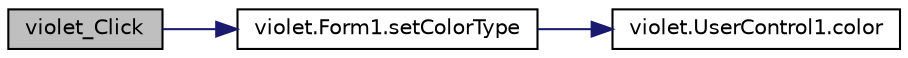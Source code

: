 digraph "violet_Click"
{
 // LATEX_PDF_SIZE
  edge [fontname="Helvetica",fontsize="10",labelfontname="Helvetica",labelfontsize="10"];
  node [fontname="Helvetica",fontsize="10",shape=record];
  rankdir="LR";
  Node284 [label="violet_Click",height=0.2,width=0.4,color="black", fillcolor="grey75", style="filled", fontcolor="black",tooltip=" "];
  Node284 -> Node285 [color="midnightblue",fontsize="10",style="solid",fontname="Helvetica"];
  Node285 [label="violet.Form1.setColorType",height=0.2,width=0.4,color="black", fillcolor="white", style="filled",URL="$classviolet_1_1Form1.html#a00f162522226a974face4f565558a2e7",tooltip="設定顏色"];
  Node285 -> Node286 [color="midnightblue",fontsize="10",style="solid",fontname="Helvetica"];
  Node286 [label="violet.UserControl1.color",height=0.2,width=0.4,color="black", fillcolor="white", style="filled",URL="$classviolet_1_1UserControl1.html#aa66182f3f962b3080ad71ec138b7a953",tooltip=" "];
}
